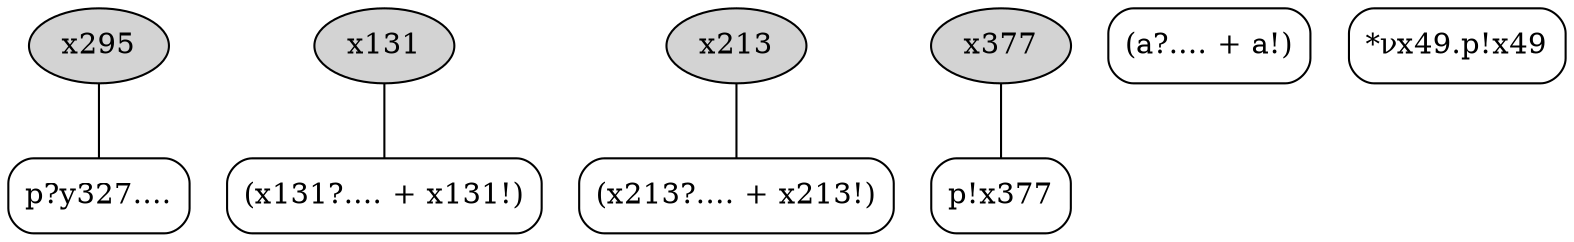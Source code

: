 graph {
    295 [label=x295
        ,style=filled
        ,contents="Gigio"
        ,shape=ellipse];
    131 [label=x131
        ,style=filled
        ,contents="3333"
        ,shape=ellipse];
    213 [label=x213
        ,style=filled
        ,contents="5555"
        ,shape=ellipse];
    377 [label=x377
        ,style=filled
        ,contents="123"
        ,shape=ellipse];
    378 [label="(a?.… + a!)"
        ,style=rounded
        ,shape=box];
    379 [label="p?y327.…"
        ,style=rounded
        ,shape=box];
    380 [label="(x131?.… + x131!)"
        ,style=rounded
        ,contents="Gigio324"
        ,shape=box];
    381 [label="(x213?.… + x213!)"
        ,style=rounded
        ,contents="Gigio23"
        ,shape=box];
    382 [label="p!x377"
        ,style=rounded
        ,contents="Gigio1"
        ,shape=box];
    383 [label="*νx49.p!x49"
        ,style=rounded
        ,contents="Gigio3"
        ,shape=box];
    295 -- 379;
    131 -- 380;
    213 -- 381;
    377 -- 382;
}
